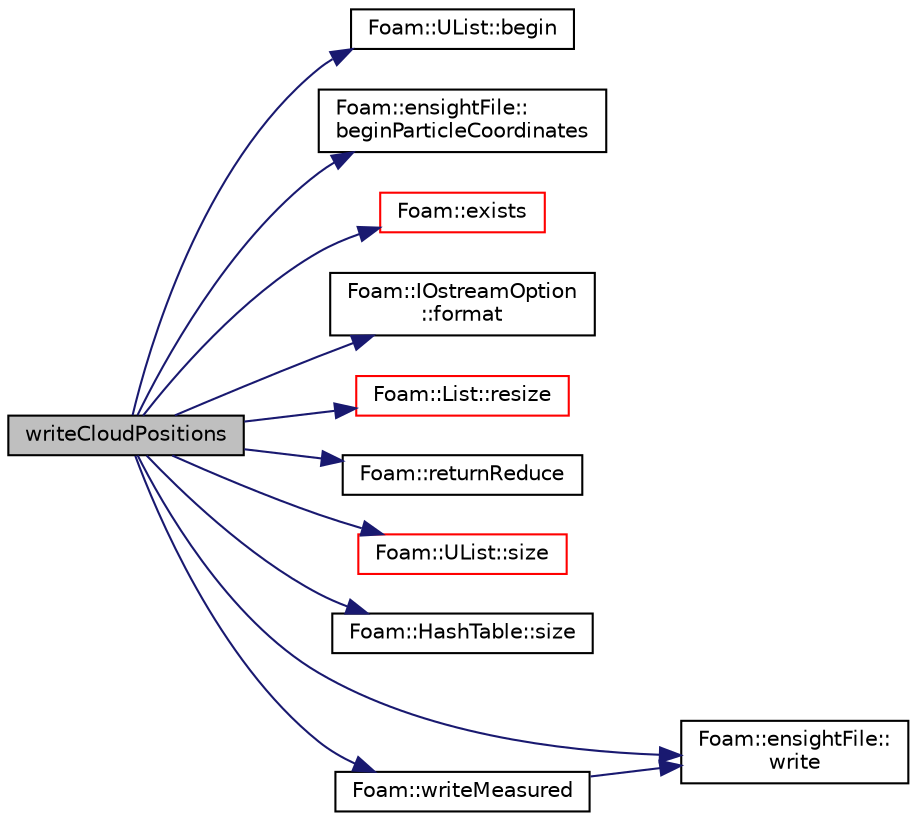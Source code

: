 digraph "writeCloudPositions"
{
  bgcolor="transparent";
  edge [fontname="Helvetica",fontsize="10",labelfontname="Helvetica",labelfontsize="10"];
  node [fontname="Helvetica",fontsize="10",shape=record];
  rankdir="LR";
  Node1 [label="writeCloudPositions",height=0.2,width=0.4,color="black", fillcolor="grey75", style="filled" fontcolor="black"];
  Node1 -> Node2 [color="midnightblue",fontsize="10",style="solid",fontname="Helvetica"];
  Node2 [label="Foam::UList::begin",height=0.2,width=0.4,color="black",URL="$classFoam_1_1UList.html#a8a0643ef7f391465066f7f07d45ce934",tooltip="Return an iterator to begin traversing the UList. "];
  Node1 -> Node3 [color="midnightblue",fontsize="10",style="solid",fontname="Helvetica"];
  Node3 [label="Foam::ensightFile::\lbeginParticleCoordinates",height=0.2,width=0.4,color="black",URL="$classFoam_1_1ensightFile.html#a99f8c2909965dd995a19d8ea1d8347e7",tooltip="Begin a &quot;particle coordinates&quot; block (measured data) "];
  Node1 -> Node4 [color="midnightblue",fontsize="10",style="solid",fontname="Helvetica"];
  Node4 [label="Foam::exists",height=0.2,width=0.4,color="red",URL="$namespaceFoam.html#a221d32c3387b58a0645b8432bdf173d8",tooltip="Does the name exist (as DIRECTORY or FILE) in the file system? "];
  Node1 -> Node5 [color="midnightblue",fontsize="10",style="solid",fontname="Helvetica"];
  Node5 [label="Foam::IOstreamOption\l::format",height=0.2,width=0.4,color="black",URL="$classFoam_1_1IOstreamOption.html#a36d0e60e08757dfbb7d9c9014c03b629",tooltip="Get the current stream format. "];
  Node1 -> Node6 [color="midnightblue",fontsize="10",style="solid",fontname="Helvetica"];
  Node6 [label="Foam::List::resize",height=0.2,width=0.4,color="red",URL="$classFoam_1_1List.html#ae697ea15032f01f89988bb8ada677832",tooltip="Adjust allocated size of list. "];
  Node1 -> Node7 [color="midnightblue",fontsize="10",style="solid",fontname="Helvetica"];
  Node7 [label="Foam::returnReduce",height=0.2,width=0.4,color="black",URL="$namespaceFoam.html#a8d528a67d2a9c6fe4fb94bc86872624b"];
  Node1 -> Node8 [color="midnightblue",fontsize="10",style="solid",fontname="Helvetica"];
  Node8 [label="Foam::UList::size",height=0.2,width=0.4,color="red",URL="$classFoam_1_1UList.html#afee03bfededf699921815b2bf3c41e35",tooltip="Override size to be inconsistent with allocated storage. "];
  Node1 -> Node9 [color="midnightblue",fontsize="10",style="solid",fontname="Helvetica"];
  Node9 [label="Foam::HashTable::size",height=0.2,width=0.4,color="black",URL="$classFoam_1_1HashTable.html#a95603446b248fe1ecf5dc59bcc2eaff0",tooltip="The number of elements in table. "];
  Node1 -> Node10 [color="midnightblue",fontsize="10",style="solid",fontname="Helvetica"];
  Node10 [label="Foam::ensightFile::\lwrite",height=0.2,width=0.4,color="black",URL="$classFoam_1_1ensightFile.html#a585eddd24704fabf8fb2b6f1da342813",tooltip="Binary write. "];
  Node1 -> Node11 [color="midnightblue",fontsize="10",style="solid",fontname="Helvetica"];
  Node11 [label="Foam::writeMeasured",height=0.2,width=0.4,color="black",URL="$namespaceFoam.html#aa89767a22f5d31afe8482fdc29ea1898",tooltip="Binary output. "];
  Node11 -> Node10 [color="midnightblue",fontsize="10",style="solid",fontname="Helvetica"];
}

